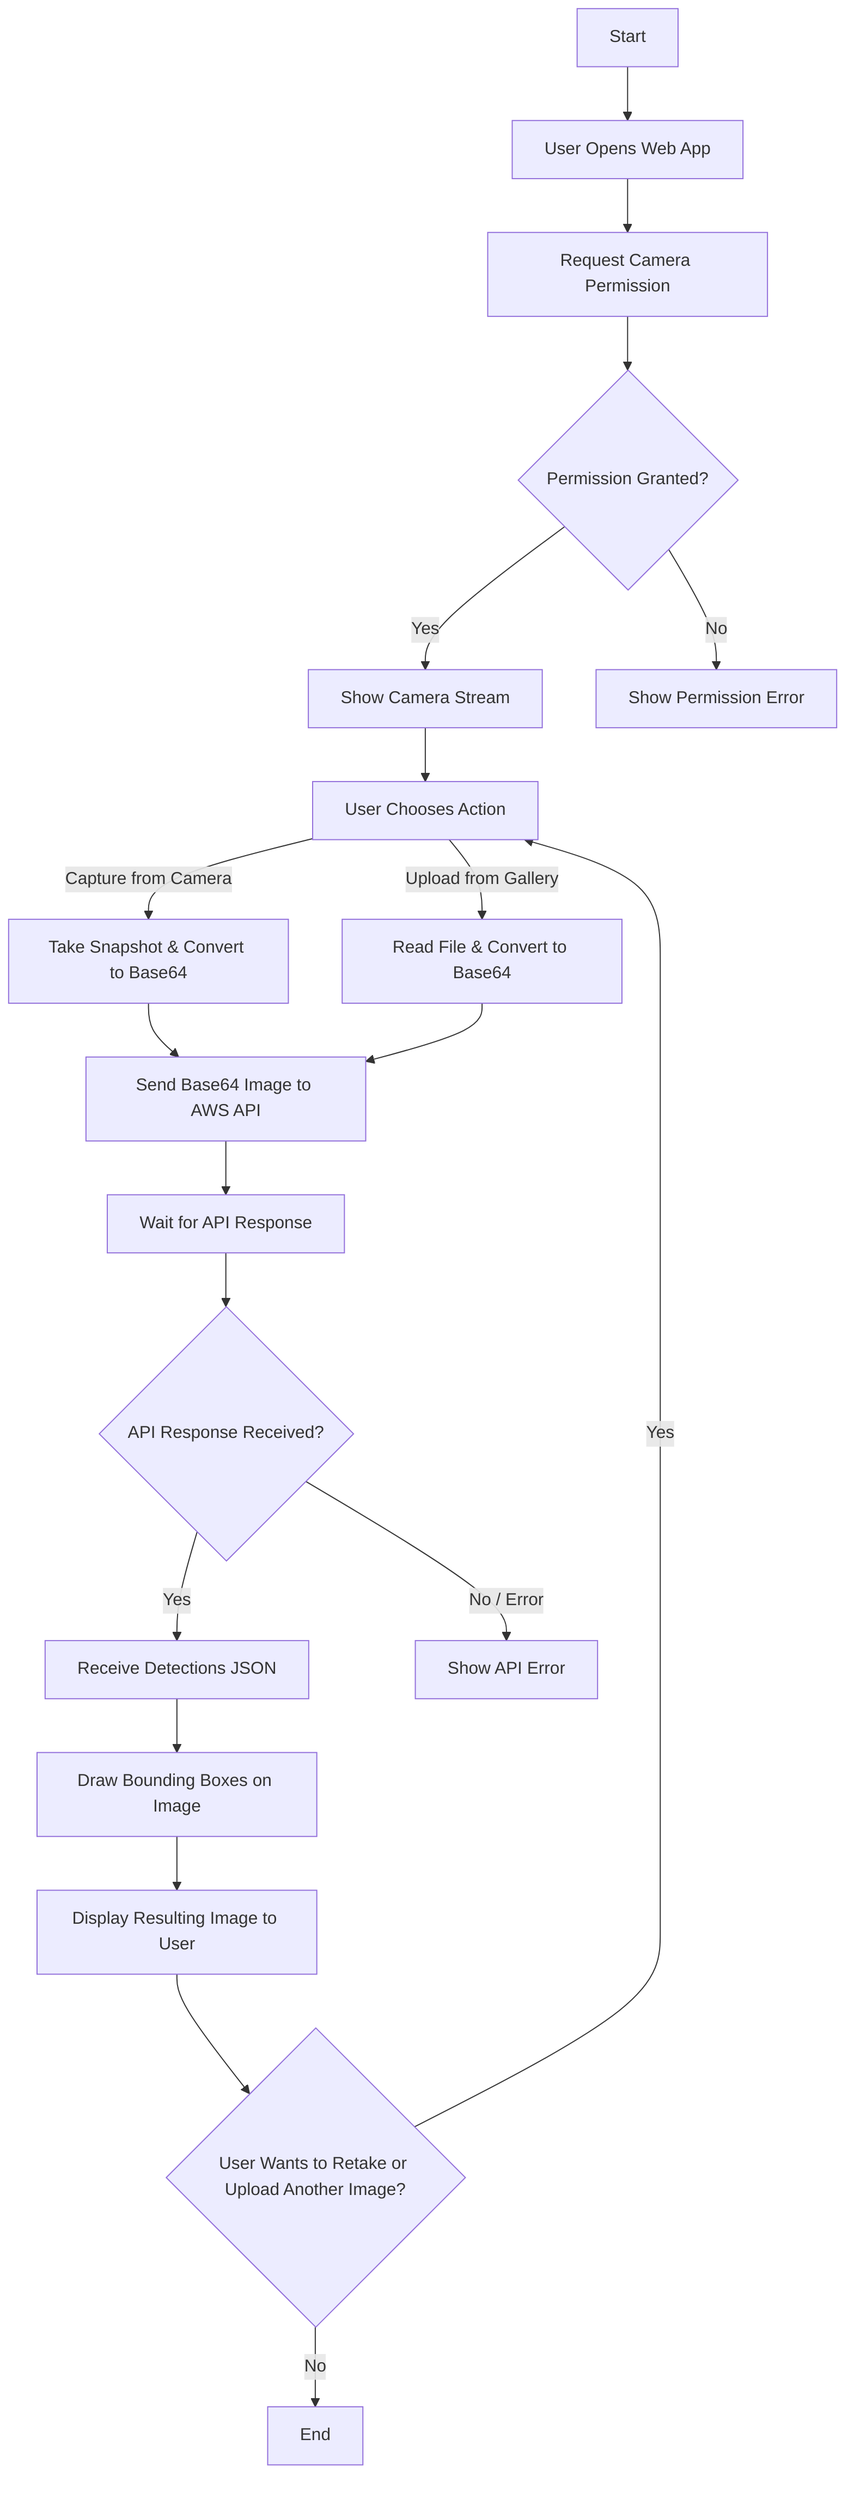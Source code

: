 flowchart TD
    A[Start] --> B[User Opens Web App]
    B --> C[Request Camera Permission]
    C --> D{Permission Granted?}
    D -->|Yes| E[Show Camera Stream]
    D -->|No| F[Show Permission Error]

    E --> G[User Chooses Action]
    G -->|Capture from Camera| H[Take Snapshot & Convert to Base64]
    G -->|Upload from Gallery| I[Read File & Convert to Base64]

    H --> J[Send Base64 Image to AWS API]
    I --> J

    J --> K[Wait for API Response]
    K --> L{API Response Received?}
    L -->|Yes| M[Receive Detections JSON]
    L -->|No / Error| N[Show API Error]

    M --> O[Draw Bounding Boxes on Image]
    O --> P[Display Resulting Image to User]

    P --> Q{User Wants to Retake or Upload Another Image?}
    Q -->|Yes| G
    Q -->|No| R[End]